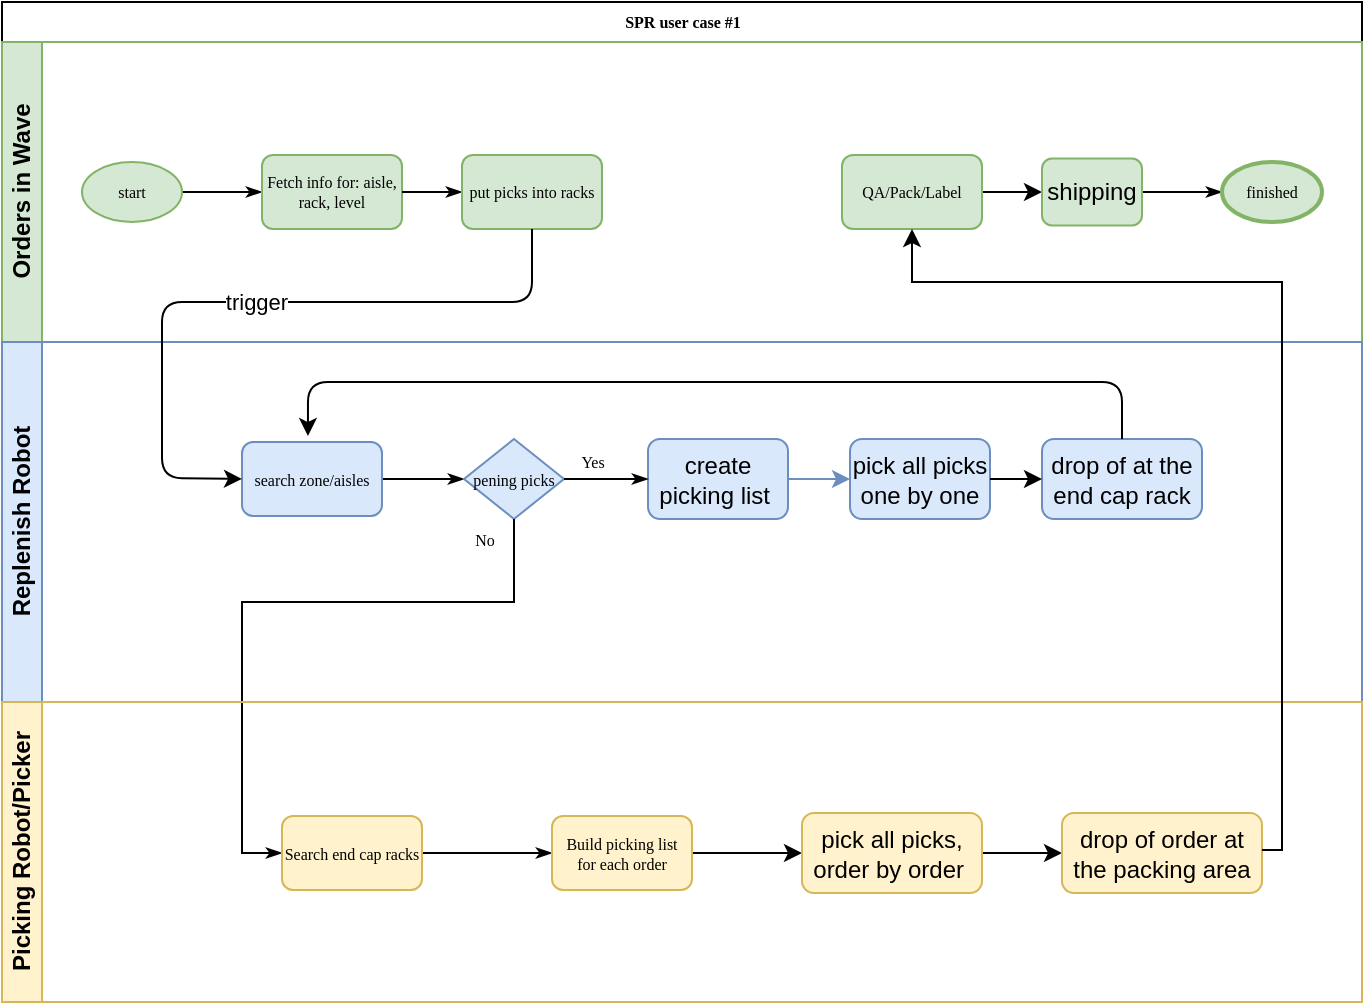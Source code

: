 <mxfile version="13.10.2" type="github">
  <diagram name="Page-1" id="c7488fd3-1785-93aa-aadb-54a6760d102a">
    <mxGraphModel dx="981" dy="554" grid="1" gridSize="10" guides="1" tooltips="1" connect="1" arrows="1" fold="1" page="1" pageScale="1" pageWidth="1100" pageHeight="850" background="none" math="0" shadow="0">
      <root>
        <mxCell id="0" />
        <mxCell id="1" parent="0" />
        <mxCell id="2b4e8129b02d487f-1" value="SPR user case #1" style="swimlane;html=1;childLayout=stackLayout;horizontal=1;startSize=20;horizontalStack=0;rounded=0;shadow=0;labelBackgroundColor=none;strokeWidth=1;fontFamily=Verdana;fontSize=8;align=center;" parent="1" vertex="1">
          <mxGeometry x="180" y="70" width="680" height="500" as="geometry" />
        </mxCell>
        <mxCell id="2b4e8129b02d487f-2" value="Orders in Wave" style="swimlane;html=1;startSize=20;horizontal=0;fillColor=#d5e8d4;strokeColor=#82b366;" parent="2b4e8129b02d487f-1" vertex="1">
          <mxGeometry y="20" width="680" height="150" as="geometry" />
        </mxCell>
        <mxCell id="2b4e8129b02d487f-18" style="edgeStyle=orthogonalEdgeStyle;rounded=0;html=1;labelBackgroundColor=none;startArrow=none;startFill=0;startSize=5;endArrow=classicThin;endFill=1;endSize=5;jettySize=auto;orthogonalLoop=1;strokeWidth=1;fontFamily=Verdana;fontSize=8" parent="2b4e8129b02d487f-2" source="2b4e8129b02d487f-5" target="2b4e8129b02d487f-6" edge="1">
          <mxGeometry relative="1" as="geometry" />
        </mxCell>
        <mxCell id="2b4e8129b02d487f-5" value="start" style="ellipse;whiteSpace=wrap;html=1;rounded=0;shadow=0;labelBackgroundColor=none;strokeWidth=1;fontFamily=Verdana;fontSize=8;align=center;fillColor=#d5e8d4;strokeColor=#82b366;" parent="2b4e8129b02d487f-2" vertex="1">
          <mxGeometry x="40" y="60" width="50" height="30" as="geometry" />
        </mxCell>
        <mxCell id="2b4e8129b02d487f-6" value="Fetch info for: aisle, rack, level" style="rounded=1;whiteSpace=wrap;html=1;shadow=0;labelBackgroundColor=none;strokeWidth=1;fontFamily=Verdana;fontSize=8;align=center;fillColor=#d5e8d4;strokeColor=#82b366;" parent="2b4e8129b02d487f-2" vertex="1">
          <mxGeometry x="130" y="56.5" width="70" height="37" as="geometry" />
        </mxCell>
        <mxCell id="2b4e8129b02d487f-20" style="edgeStyle=orthogonalEdgeStyle;rounded=0;html=1;labelBackgroundColor=none;startArrow=none;startFill=0;startSize=5;endArrow=classicThin;endFill=1;endSize=5;jettySize=auto;orthogonalLoop=1;strokeWidth=1;fontFamily=Verdana;fontSize=8;exitX=1;exitY=0.5;exitDx=0;exitDy=0;entryX=0;entryY=0.5;entryDx=0;entryDy=0;" parent="2b4e8129b02d487f-2" source="2b4e8129b02d487f-6" target="2b4e8129b02d487f-7" edge="1">
          <mxGeometry relative="1" as="geometry">
            <mxPoint x="330" y="75" as="targetPoint" />
          </mxGeometry>
        </mxCell>
        <mxCell id="2b4e8129b02d487f-7" value="put picks into racks" style="rounded=1;whiteSpace=wrap;html=1;shadow=0;labelBackgroundColor=none;strokeWidth=1;fontFamily=Verdana;fontSize=8;align=center;fillColor=#d5e8d4;strokeColor=#82b366;" parent="2b4e8129b02d487f-2" vertex="1">
          <mxGeometry x="230" y="56.5" width="70" height="37" as="geometry" />
        </mxCell>
        <mxCell id="83kzXFb5chnddCr1dOcS-18" style="edgeStyle=orthogonalEdgeStyle;rounded=0;orthogonalLoop=1;jettySize=auto;html=1;entryX=0;entryY=0.5;entryDx=0;entryDy=0;" edge="1" parent="2b4e8129b02d487f-2" source="2b4e8129b02d487f-9" target="83kzXFb5chnddCr1dOcS-15">
          <mxGeometry relative="1" as="geometry" />
        </mxCell>
        <mxCell id="2b4e8129b02d487f-9" value="QA/Pack/Label" style="rounded=1;whiteSpace=wrap;html=1;shadow=0;labelBackgroundColor=none;strokeWidth=1;fontFamily=Verdana;fontSize=8;align=center;fillColor=#d5e8d4;strokeColor=#82b366;" parent="2b4e8129b02d487f-2" vertex="1">
          <mxGeometry x="420" y="56.5" width="70" height="37" as="geometry" />
        </mxCell>
        <mxCell id="2b4e8129b02d487f-23" style="edgeStyle=orthogonalEdgeStyle;rounded=0;html=1;labelBackgroundColor=none;startArrow=none;startFill=0;startSize=5;endArrow=classicThin;endFill=1;endSize=5;jettySize=auto;orthogonalLoop=1;strokeWidth=1;fontFamily=Verdana;fontSize=8;exitX=1;exitY=0.5;exitDx=0;exitDy=0;" parent="2b4e8129b02d487f-2" source="83kzXFb5chnddCr1dOcS-15" target="2b4e8129b02d487f-11" edge="1">
          <mxGeometry relative="1" as="geometry">
            <mxPoint x="579.966" y="75.034" as="sourcePoint" />
          </mxGeometry>
        </mxCell>
        <mxCell id="2b4e8129b02d487f-11" value="finished" style="ellipse;whiteSpace=wrap;html=1;rounded=0;shadow=0;labelBackgroundColor=none;strokeWidth=2;fontFamily=Verdana;fontSize=8;align=center;fillColor=#d5e8d4;strokeColor=#82b366;" parent="2b4e8129b02d487f-2" vertex="1">
          <mxGeometry x="610" y="60" width="50" height="30" as="geometry" />
        </mxCell>
        <mxCell id="83kzXFb5chnddCr1dOcS-15" value="shipping" style="rounded=1;whiteSpace=wrap;html=1;fillColor=#d5e8d4;strokeColor=#82b366;" vertex="1" parent="2b4e8129b02d487f-2">
          <mxGeometry x="520" y="58.25" width="50" height="33.5" as="geometry" />
        </mxCell>
        <mxCell id="2b4e8129b02d487f-3" value="Replenish Robot" style="swimlane;html=1;startSize=20;horizontal=0;fillColor=#dae8fc;strokeColor=#6c8ebf;" parent="2b4e8129b02d487f-1" vertex="1">
          <mxGeometry y="170" width="680" height="180" as="geometry">
            <mxRectangle y="170" width="680" height="20" as="alternateBounds" />
          </mxGeometry>
        </mxCell>
        <mxCell id="2b4e8129b02d487f-26" style="edgeStyle=orthogonalEdgeStyle;rounded=0;html=1;labelBackgroundColor=none;startArrow=none;startFill=0;startSize=5;endArrow=classicThin;endFill=1;endSize=5;jettySize=auto;orthogonalLoop=1;strokeWidth=1;fontFamily=Verdana;fontSize=8" parent="2b4e8129b02d487f-3" source="2b4e8129b02d487f-12" target="2b4e8129b02d487f-13" edge="1">
          <mxGeometry relative="1" as="geometry" />
        </mxCell>
        <mxCell id="2b4e8129b02d487f-12" value="search zone/aisles" style="rounded=1;whiteSpace=wrap;html=1;shadow=0;labelBackgroundColor=none;strokeWidth=1;fontFamily=Verdana;fontSize=8;align=center;fillColor=#dae8fc;strokeColor=#6c8ebf;" parent="2b4e8129b02d487f-3" vertex="1">
          <mxGeometry x="120" y="50.0" width="70" height="37" as="geometry" />
        </mxCell>
        <mxCell id="2b4e8129b02d487f-13" value="pening picks" style="strokeWidth=1;html=1;shape=mxgraph.flowchart.decision;whiteSpace=wrap;rounded=1;shadow=0;labelBackgroundColor=none;fontFamily=Verdana;fontSize=8;align=center;fillColor=#dae8fc;strokeColor=#6c8ebf;" parent="2b4e8129b02d487f-3" vertex="1">
          <mxGeometry x="231" y="48.5" width="50" height="40" as="geometry" />
        </mxCell>
        <mxCell id="83kzXFb5chnddCr1dOcS-4" value="create picking list&amp;nbsp;" style="rounded=1;whiteSpace=wrap;html=1;fillColor=#dae8fc;strokeColor=#6c8ebf;" vertex="1" parent="2b4e8129b02d487f-3">
          <mxGeometry x="323" y="48.5" width="70" height="40" as="geometry" />
        </mxCell>
        <mxCell id="83kzXFb5chnddCr1dOcS-5" value="pick all picks one by one" style="rounded=1;whiteSpace=wrap;html=1;fillColor=#dae8fc;strokeColor=#6c8ebf;" vertex="1" parent="2b4e8129b02d487f-3">
          <mxGeometry x="424" y="48.5" width="70" height="40" as="geometry" />
        </mxCell>
        <mxCell id="83kzXFb5chnddCr1dOcS-6" value="drop of at the end cap rack" style="rounded=1;whiteSpace=wrap;html=1;fillColor=#dae8fc;strokeColor=#6c8ebf;" vertex="1" parent="2b4e8129b02d487f-3">
          <mxGeometry x="520" y="48.5" width="80" height="40" as="geometry" />
        </mxCell>
        <mxCell id="2b4e8129b02d487f-27" value="Yes" style="edgeStyle=orthogonalEdgeStyle;rounded=0;html=1;labelBackgroundColor=none;startArrow=none;startFill=0;startSize=5;endArrow=classicThin;endFill=1;endSize=5;jettySize=auto;orthogonalLoop=1;strokeWidth=1;fontFamily=Verdana;fontSize=8;entryX=0;entryY=0.5;entryDx=0;entryDy=0;" parent="2b4e8129b02d487f-3" source="2b4e8129b02d487f-13" target="83kzXFb5chnddCr1dOcS-4" edge="1">
          <mxGeometry x="-0.365" y="9" relative="1" as="geometry">
            <mxPoint as="offset" />
          </mxGeometry>
        </mxCell>
        <mxCell id="83kzXFb5chnddCr1dOcS-7" value="" style="endArrow=classic;html=1;exitX=1;exitY=0.5;exitDx=0;exitDy=0;entryX=0;entryY=0.5;entryDx=0;entryDy=0;fillColor=#dae8fc;strokeColor=#6c8ebf;" edge="1" parent="2b4e8129b02d487f-3" source="83kzXFb5chnddCr1dOcS-4" target="83kzXFb5chnddCr1dOcS-5">
          <mxGeometry width="50" height="50" relative="1" as="geometry">
            <mxPoint x="430" y="120" as="sourcePoint" />
            <mxPoint x="400" y="70" as="targetPoint" />
          </mxGeometry>
        </mxCell>
        <mxCell id="83kzXFb5chnddCr1dOcS-8" value="" style="endArrow=classic;html=1;entryX=0;entryY=0.5;entryDx=0;entryDy=0;exitX=1;exitY=0.5;exitDx=0;exitDy=0;" edge="1" parent="2b4e8129b02d487f-3" source="83kzXFb5chnddCr1dOcS-5" target="83kzXFb5chnddCr1dOcS-6">
          <mxGeometry width="50" height="50" relative="1" as="geometry">
            <mxPoint x="90" y="140" as="sourcePoint" />
            <mxPoint x="140" y="90" as="targetPoint" />
          </mxGeometry>
        </mxCell>
        <mxCell id="83kzXFb5chnddCr1dOcS-10" value="" style="endArrow=classic;html=1;entryX=0.471;entryY=-0.081;entryDx=0;entryDy=0;entryPerimeter=0;exitX=0.5;exitY=0;exitDx=0;exitDy=0;" edge="1" parent="2b4e8129b02d487f-3" source="83kzXFb5chnddCr1dOcS-6" target="2b4e8129b02d487f-12">
          <mxGeometry width="50" height="50" relative="1" as="geometry">
            <mxPoint x="260" y="120" as="sourcePoint" />
            <mxPoint x="310" y="70" as="targetPoint" />
            <Array as="points">
              <mxPoint x="560" y="20" />
              <mxPoint x="153" y="20" />
            </Array>
          </mxGeometry>
        </mxCell>
        <mxCell id="83kzXFb5chnddCr1dOcS-1" value="" style="endArrow=classic;html=1;entryX=0;entryY=0.5;entryDx=0;entryDy=0;exitX=0.5;exitY=1;exitDx=0;exitDy=0;" edge="1" parent="2b4e8129b02d487f-1" source="2b4e8129b02d487f-7" target="2b4e8129b02d487f-12">
          <mxGeometry relative="1" as="geometry">
            <mxPoint x="140" y="130" as="sourcePoint" />
            <mxPoint x="240" y="130" as="targetPoint" />
            <Array as="points">
              <mxPoint x="265" y="150" />
              <mxPoint x="80" y="150" />
              <mxPoint x="80" y="238" />
            </Array>
          </mxGeometry>
        </mxCell>
        <mxCell id="83kzXFb5chnddCr1dOcS-2" value="trigger" style="edgeLabel;resizable=0;html=1;align=center;verticalAlign=middle;" connectable="0" vertex="1" parent="83kzXFb5chnddCr1dOcS-1">
          <mxGeometry relative="1" as="geometry" />
        </mxCell>
        <mxCell id="2b4e8129b02d487f-25" value="No" style="edgeStyle=orthogonalEdgeStyle;rounded=0;html=1;labelBackgroundColor=none;startArrow=none;startFill=0;startSize=5;endArrow=classicThin;endFill=1;endSize=5;jettySize=auto;orthogonalLoop=1;strokeWidth=1;fontFamily=Verdana;fontSize=8;entryX=0;entryY=0.5;entryDx=0;entryDy=0;exitX=0.5;exitY=1;exitDx=0;exitDy=0;exitPerimeter=0;" parent="2b4e8129b02d487f-1" source="2b4e8129b02d487f-13" target="2b4e8129b02d487f-14" edge="1">
          <mxGeometry x="-0.936" y="-15" relative="1" as="geometry">
            <mxPoint as="offset" />
            <mxPoint x="265" y="190" as="targetPoint" />
            <Array as="points">
              <mxPoint x="256" y="300" />
              <mxPoint x="120" y="300" />
              <mxPoint x="120" y="426" />
            </Array>
          </mxGeometry>
        </mxCell>
        <mxCell id="2b4e8129b02d487f-4" value="Picking Robot/Picker" style="swimlane;html=1;startSize=20;horizontal=0;fillColor=#fff2cc;strokeColor=#d6b656;" parent="2b4e8129b02d487f-1" vertex="1">
          <mxGeometry y="350" width="680" height="150" as="geometry" />
        </mxCell>
        <mxCell id="2b4e8129b02d487f-28" style="edgeStyle=orthogonalEdgeStyle;rounded=0;html=1;labelBackgroundColor=none;startArrow=none;startFill=0;startSize=5;endArrow=classicThin;endFill=1;endSize=5;jettySize=auto;orthogonalLoop=1;strokeWidth=1;fontFamily=Verdana;fontSize=8;entryX=0;entryY=0.5;entryDx=0;entryDy=0;" parent="2b4e8129b02d487f-4" source="2b4e8129b02d487f-14" target="2b4e8129b02d487f-17" edge="1">
          <mxGeometry relative="1" as="geometry">
            <mxPoint x="330" y="75.5" as="targetPoint" />
          </mxGeometry>
        </mxCell>
        <mxCell id="2b4e8129b02d487f-14" value="Search end cap racks" style="rounded=1;whiteSpace=wrap;html=1;shadow=0;labelBackgroundColor=none;strokeWidth=1;fontFamily=Verdana;fontSize=8;align=center;fillColor=#fff2cc;strokeColor=#d6b656;" parent="2b4e8129b02d487f-4" vertex="1">
          <mxGeometry x="140" y="57.0" width="70" height="37" as="geometry" />
        </mxCell>
        <mxCell id="83kzXFb5chnddCr1dOcS-13" style="edgeStyle=orthogonalEdgeStyle;rounded=0;orthogonalLoop=1;jettySize=auto;html=1;exitX=1;exitY=0.5;exitDx=0;exitDy=0;entryX=0;entryY=0.5;entryDx=0;entryDy=0;" edge="1" parent="2b4e8129b02d487f-4" source="2b4e8129b02d487f-17" target="83kzXFb5chnddCr1dOcS-11">
          <mxGeometry relative="1" as="geometry" />
        </mxCell>
        <mxCell id="2b4e8129b02d487f-17" value="Build picking list&lt;br&gt;for each order" style="rounded=1;whiteSpace=wrap;html=1;shadow=0;labelBackgroundColor=none;strokeWidth=1;fontFamily=Verdana;fontSize=8;align=center;fillColor=#fff2cc;strokeColor=#d6b656;" parent="2b4e8129b02d487f-4" vertex="1">
          <mxGeometry x="275" y="57.0" width="70" height="37" as="geometry" />
        </mxCell>
        <mxCell id="83kzXFb5chnddCr1dOcS-14" style="edgeStyle=orthogonalEdgeStyle;rounded=0;orthogonalLoop=1;jettySize=auto;html=1;entryX=0;entryY=0.5;entryDx=0;entryDy=0;" edge="1" parent="2b4e8129b02d487f-4" source="83kzXFb5chnddCr1dOcS-11" target="83kzXFb5chnddCr1dOcS-12">
          <mxGeometry relative="1" as="geometry" />
        </mxCell>
        <mxCell id="83kzXFb5chnddCr1dOcS-11" value="pick all picks,&lt;br&gt;order by order&amp;nbsp;" style="rounded=1;whiteSpace=wrap;html=1;fillColor=#fff2cc;strokeColor=#d6b656;" vertex="1" parent="2b4e8129b02d487f-4">
          <mxGeometry x="400" y="55.5" width="90" height="40" as="geometry" />
        </mxCell>
        <mxCell id="83kzXFb5chnddCr1dOcS-12" value="drop of order at the packing area" style="rounded=1;whiteSpace=wrap;html=1;fillColor=#fff2cc;strokeColor=#d6b656;" vertex="1" parent="2b4e8129b02d487f-4">
          <mxGeometry x="530" y="55.5" width="100" height="40" as="geometry" />
        </mxCell>
        <mxCell id="83kzXFb5chnddCr1dOcS-16" style="edgeStyle=orthogonalEdgeStyle;rounded=0;orthogonalLoop=1;jettySize=auto;html=1;" edge="1" parent="2b4e8129b02d487f-1" source="83kzXFb5chnddCr1dOcS-12" target="2b4e8129b02d487f-9">
          <mxGeometry relative="1" as="geometry">
            <Array as="points">
              <mxPoint x="640" y="424" />
              <mxPoint x="640" y="140" />
              <mxPoint x="455" y="140" />
            </Array>
          </mxGeometry>
        </mxCell>
      </root>
    </mxGraphModel>
  </diagram>
</mxfile>
